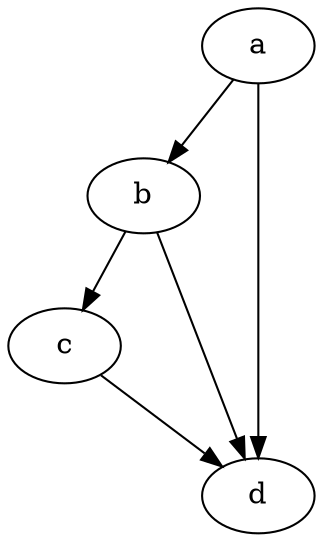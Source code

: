 digraph {
a;
b;
c;
d;
a -> b [weight=10];
b -> c [weight=1];
c -> d [weight=1];
b -> d [weight=3];
a -> d [weight=46];
}
